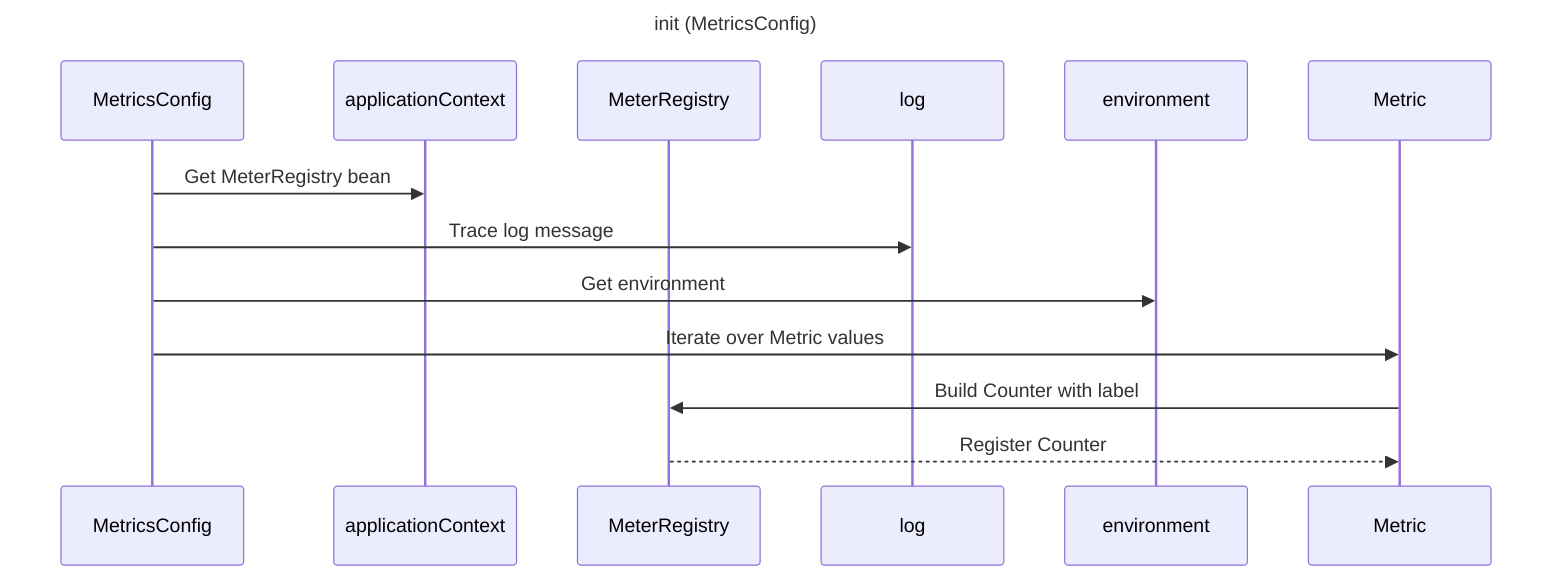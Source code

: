---
title: init (MetricsConfig)
---

sequenceDiagram
    participant MetricsConfig
    participant applicationContext
    participant MeterRegistry
    participant log
    participant environment
    
    MetricsConfig->>applicationContext: Get MeterRegistry bean
    MetricsConfig->>log: Trace log message
    MetricsConfig->>environment: Get environment
    MetricsConfig->>Metric: Iterate over Metric values
    Metric->>MeterRegistry: Build Counter with label
    MeterRegistry-->>Metric: Register Counter